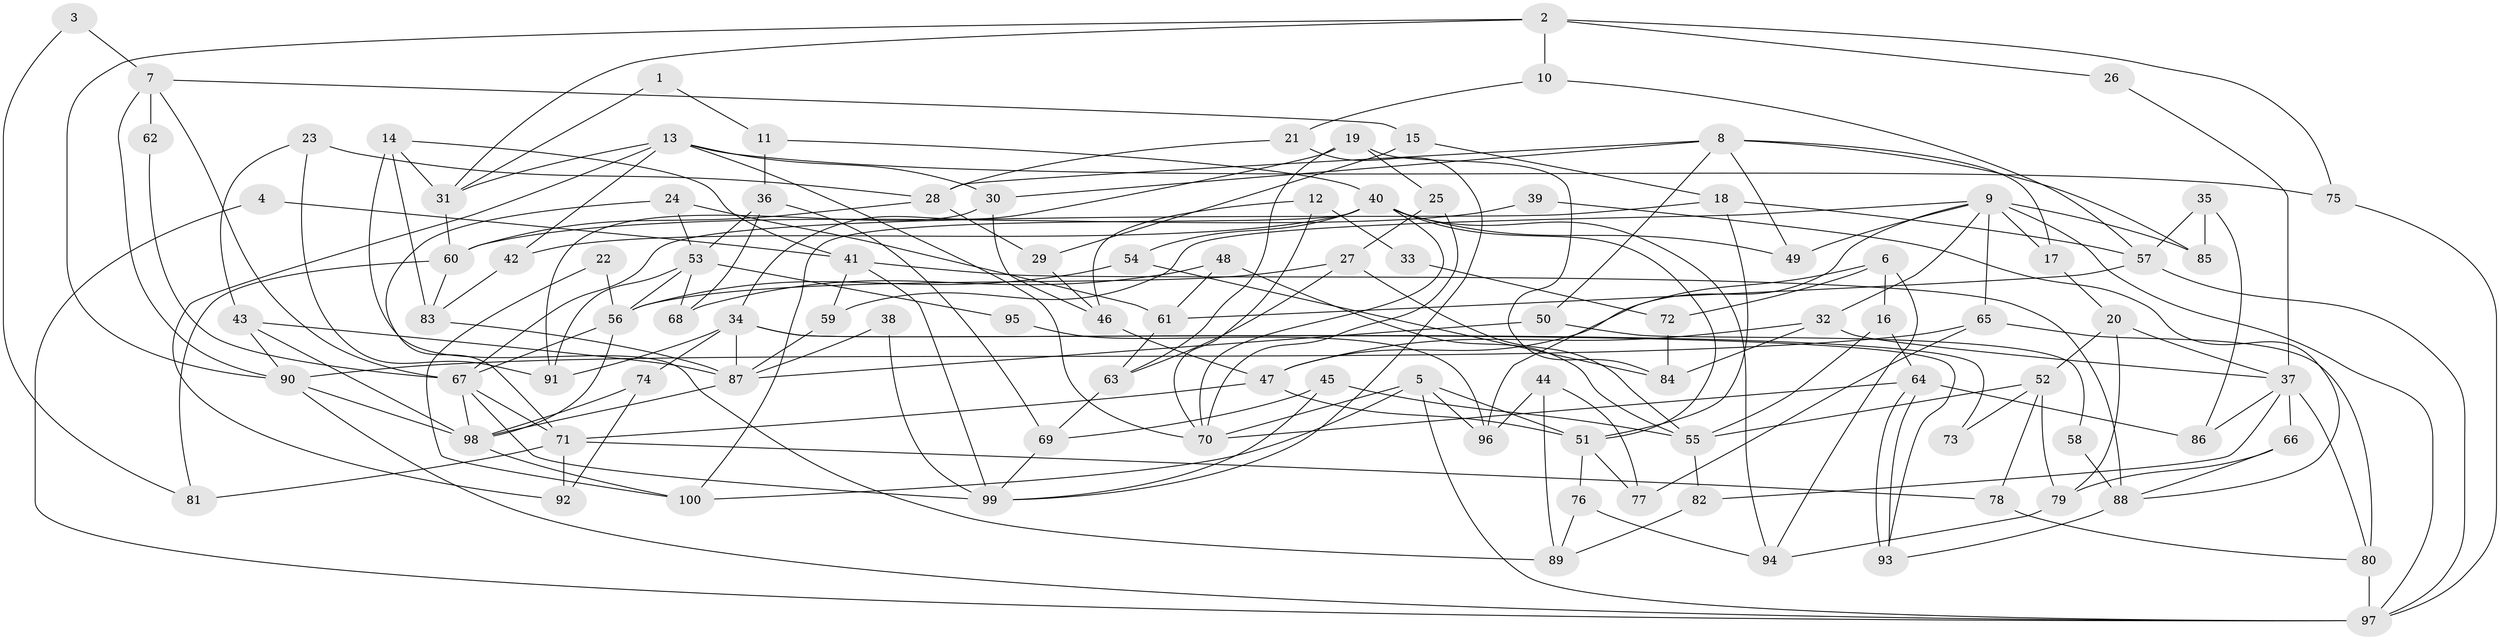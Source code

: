 // Generated by graph-tools (version 1.1) at 2025/11/02/21/25 10:11:14]
// undirected, 100 vertices, 200 edges
graph export_dot {
graph [start="1"]
  node [color=gray90,style=filled];
  1;
  2;
  3;
  4;
  5;
  6;
  7;
  8;
  9;
  10;
  11;
  12;
  13;
  14;
  15;
  16;
  17;
  18;
  19;
  20;
  21;
  22;
  23;
  24;
  25;
  26;
  27;
  28;
  29;
  30;
  31;
  32;
  33;
  34;
  35;
  36;
  37;
  38;
  39;
  40;
  41;
  42;
  43;
  44;
  45;
  46;
  47;
  48;
  49;
  50;
  51;
  52;
  53;
  54;
  55;
  56;
  57;
  58;
  59;
  60;
  61;
  62;
  63;
  64;
  65;
  66;
  67;
  68;
  69;
  70;
  71;
  72;
  73;
  74;
  75;
  76;
  77;
  78;
  79;
  80;
  81;
  82;
  83;
  84;
  85;
  86;
  87;
  88;
  89;
  90;
  91;
  92;
  93;
  94;
  95;
  96;
  97;
  98;
  99;
  100;
  1 -- 31;
  1 -- 11;
  2 -- 31;
  2 -- 90;
  2 -- 10;
  2 -- 26;
  2 -- 75;
  3 -- 81;
  3 -- 7;
  4 -- 41;
  4 -- 97;
  5 -- 70;
  5 -- 51;
  5 -- 96;
  5 -- 97;
  5 -- 100;
  6 -- 16;
  6 -- 47;
  6 -- 72;
  6 -- 94;
  7 -- 90;
  7 -- 67;
  7 -- 15;
  7 -- 62;
  8 -- 28;
  8 -- 49;
  8 -- 17;
  8 -- 30;
  8 -- 50;
  8 -- 85;
  9 -- 17;
  9 -- 97;
  9 -- 32;
  9 -- 49;
  9 -- 59;
  9 -- 65;
  9 -- 85;
  9 -- 96;
  10 -- 57;
  10 -- 21;
  11 -- 40;
  11 -- 36;
  12 -- 46;
  12 -- 70;
  12 -- 33;
  13 -- 92;
  13 -- 75;
  13 -- 30;
  13 -- 31;
  13 -- 42;
  13 -- 70;
  14 -- 41;
  14 -- 83;
  14 -- 31;
  14 -- 89;
  15 -- 18;
  15 -- 29;
  16 -- 64;
  16 -- 55;
  17 -- 20;
  18 -- 51;
  18 -- 57;
  18 -- 67;
  19 -- 84;
  19 -- 25;
  19 -- 34;
  19 -- 63;
  20 -- 52;
  20 -- 37;
  20 -- 79;
  21 -- 99;
  21 -- 28;
  22 -- 100;
  22 -- 56;
  23 -- 91;
  23 -- 28;
  23 -- 43;
  24 -- 53;
  24 -- 61;
  24 -- 71;
  25 -- 27;
  25 -- 70;
  26 -- 37;
  27 -- 56;
  27 -- 55;
  27 -- 63;
  28 -- 60;
  28 -- 29;
  29 -- 46;
  30 -- 46;
  30 -- 91;
  31 -- 60;
  32 -- 47;
  32 -- 37;
  32 -- 84;
  33 -- 72;
  34 -- 93;
  34 -- 73;
  34 -- 74;
  34 -- 87;
  34 -- 91;
  35 -- 86;
  35 -- 85;
  35 -- 57;
  36 -- 69;
  36 -- 68;
  36 -- 53;
  37 -- 80;
  37 -- 66;
  37 -- 82;
  37 -- 86;
  38 -- 99;
  38 -- 87;
  39 -- 60;
  39 -- 88;
  40 -- 94;
  40 -- 100;
  40 -- 42;
  40 -- 49;
  40 -- 51;
  40 -- 54;
  40 -- 70;
  41 -- 99;
  41 -- 59;
  41 -- 88;
  42 -- 83;
  43 -- 98;
  43 -- 87;
  43 -- 90;
  44 -- 96;
  44 -- 77;
  44 -- 89;
  45 -- 99;
  45 -- 55;
  45 -- 69;
  46 -- 47;
  47 -- 71;
  47 -- 51;
  48 -- 55;
  48 -- 61;
  48 -- 68;
  50 -- 87;
  50 -- 58;
  51 -- 76;
  51 -- 77;
  52 -- 79;
  52 -- 78;
  52 -- 55;
  52 -- 73;
  53 -- 91;
  53 -- 56;
  53 -- 68;
  53 -- 95;
  54 -- 56;
  54 -- 84;
  55 -- 82;
  56 -- 98;
  56 -- 67;
  57 -- 97;
  57 -- 61;
  58 -- 88;
  59 -- 87;
  60 -- 83;
  60 -- 81;
  61 -- 63;
  62 -- 67;
  63 -- 69;
  64 -- 93;
  64 -- 93;
  64 -- 70;
  64 -- 86;
  65 -- 90;
  65 -- 77;
  65 -- 80;
  66 -- 79;
  66 -- 88;
  67 -- 71;
  67 -- 98;
  67 -- 99;
  69 -- 99;
  71 -- 78;
  71 -- 81;
  71 -- 92;
  72 -- 84;
  74 -- 98;
  74 -- 92;
  75 -- 97;
  76 -- 89;
  76 -- 94;
  78 -- 80;
  79 -- 94;
  80 -- 97;
  82 -- 89;
  83 -- 87;
  87 -- 98;
  88 -- 93;
  90 -- 98;
  90 -- 97;
  95 -- 96;
  98 -- 100;
}
